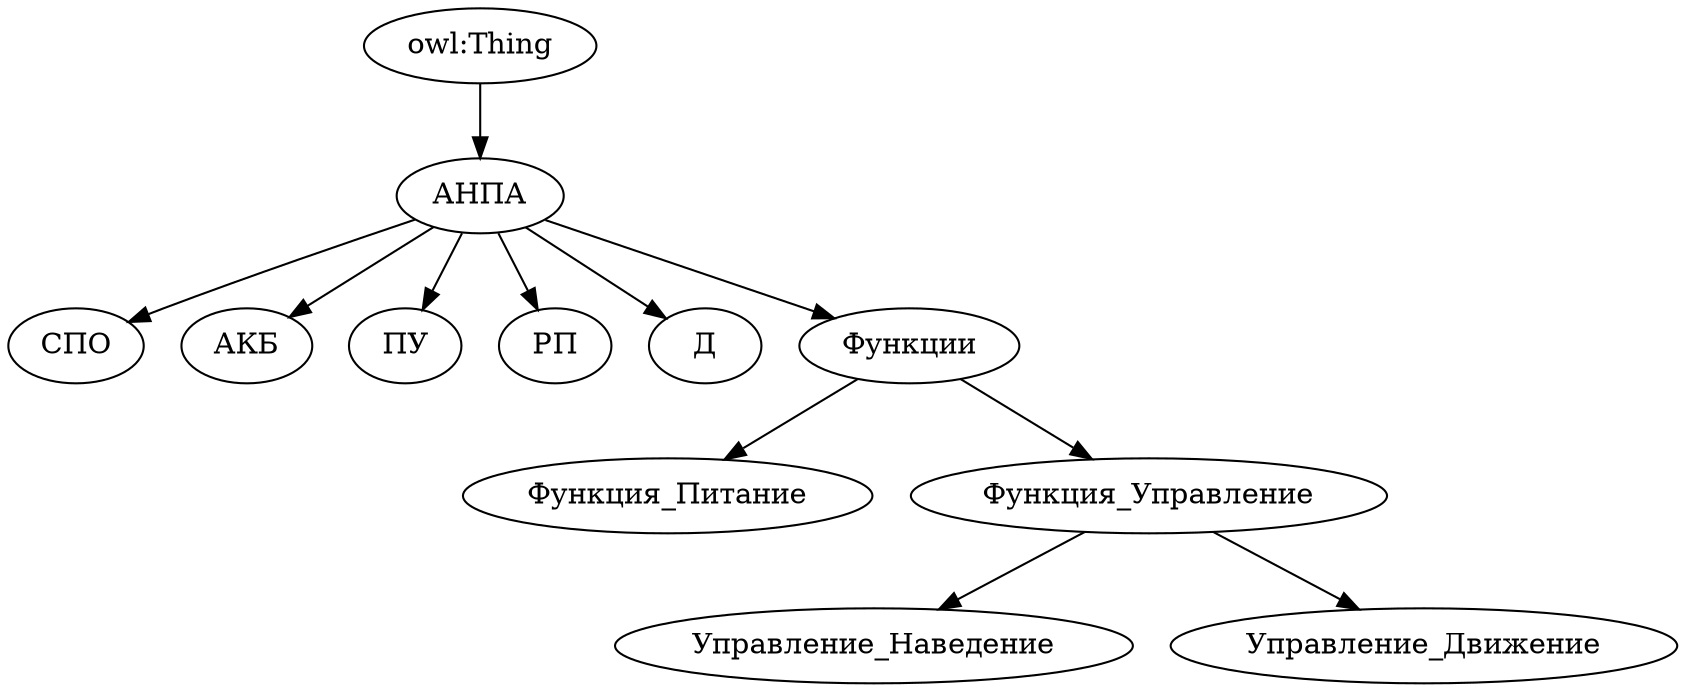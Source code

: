 digraph g {
	"owl:Thing" -> "АНПА" 

	"АНПА" -> "СПО" 
	"АНПА" -> "АКБ" 
	"АНПА" -> "ПУ" 
	"АНПА" -> "РП" 
	"АНПА" -> "Д" 

	"АНПА" -> "Функции" 
	"Функции" -> "Функция_Питание" 

	"Функции" -> "Функция_Управление" 
	"Функция_Управление" -> "Управление_Наведение" 
	"Функция_Управление" -> "Управление_Движение" 
}
